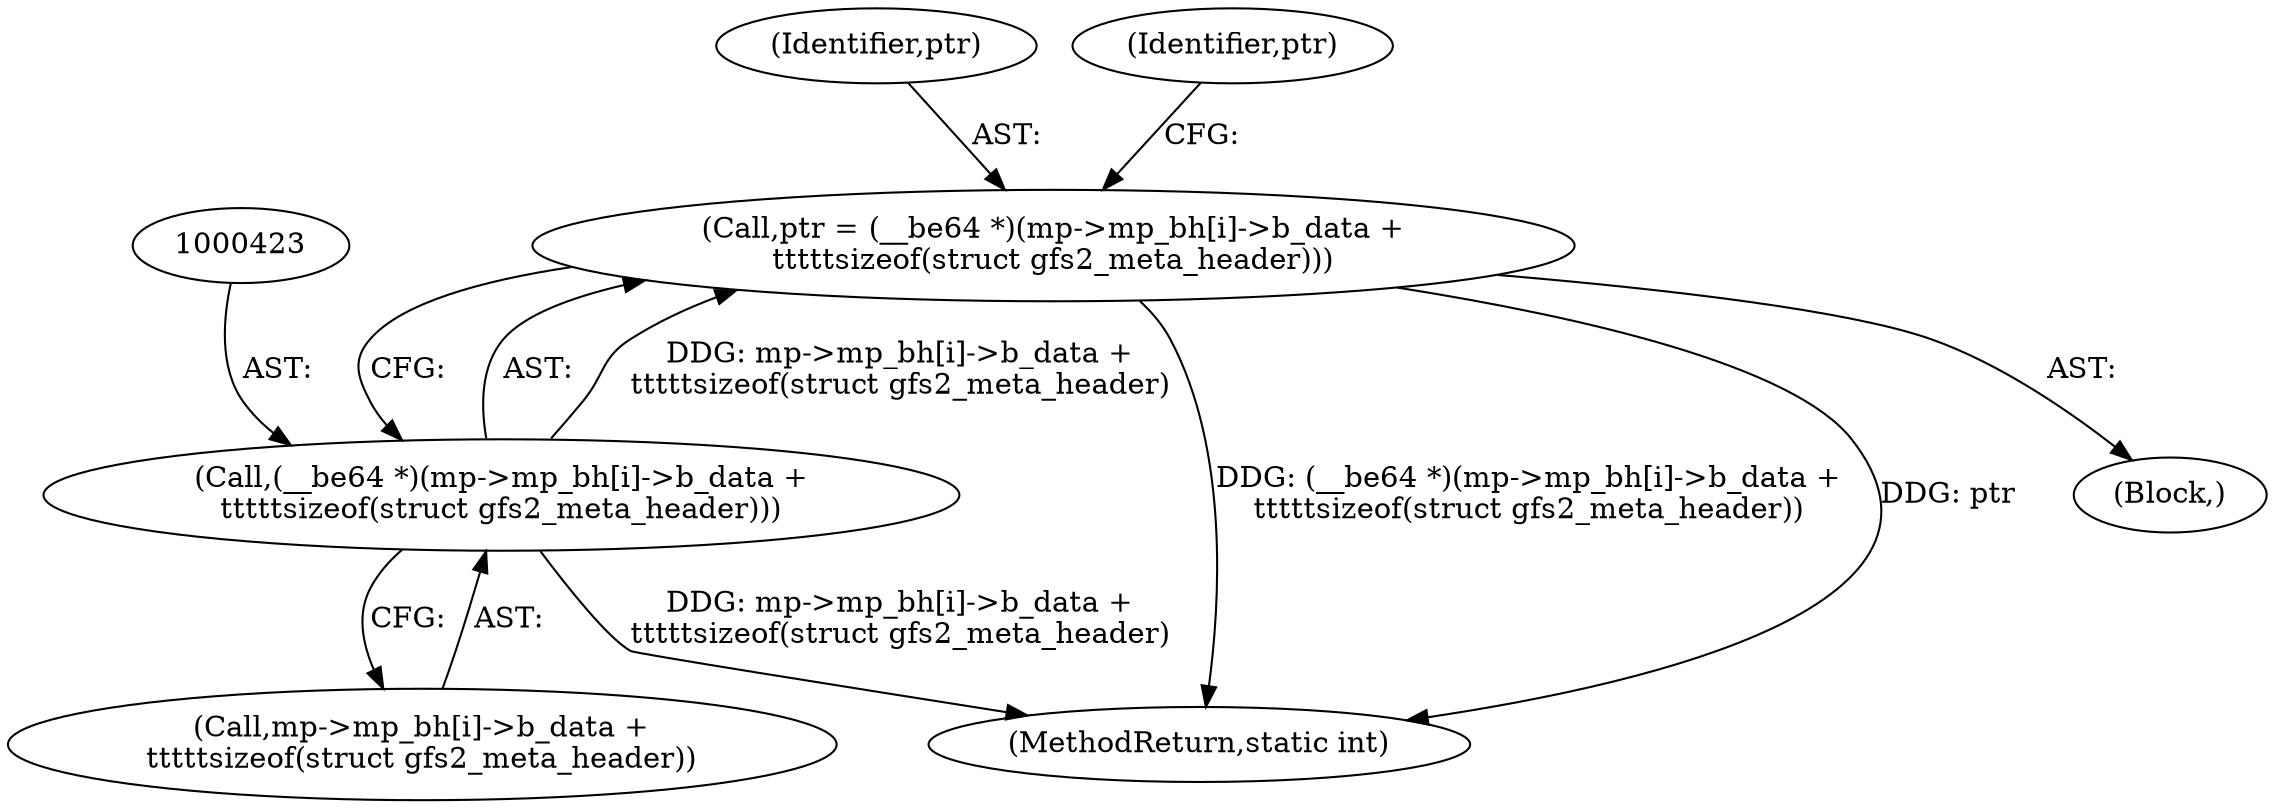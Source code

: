 digraph "0_linux_64dd153c83743af81f20924c6343652d731eeecb@pointer" {
"1000420" [label="(Call,ptr = (__be64 *)(mp->mp_bh[i]->b_data +\n\t\t\t\t\tsizeof(struct gfs2_meta_header)))"];
"1000422" [label="(Call,(__be64 *)(mp->mp_bh[i]->b_data +\n\t\t\t\t\tsizeof(struct gfs2_meta_header)))"];
"1000653" [label="(MethodReturn,static int)"];
"1000420" [label="(Call,ptr = (__be64 *)(mp->mp_bh[i]->b_data +\n\t\t\t\t\tsizeof(struct gfs2_meta_header)))"];
"1000421" [label="(Identifier,ptr)"];
"1000422" [label="(Call,(__be64 *)(mp->mp_bh[i]->b_data +\n\t\t\t\t\tsizeof(struct gfs2_meta_header)))"];
"1000399" [label="(Block,)"];
"1000436" [label="(Identifier,ptr)"];
"1000424" [label="(Call,mp->mp_bh[i]->b_data +\n\t\t\t\t\tsizeof(struct gfs2_meta_header))"];
"1000420" -> "1000399"  [label="AST: "];
"1000420" -> "1000422"  [label="CFG: "];
"1000421" -> "1000420"  [label="AST: "];
"1000422" -> "1000420"  [label="AST: "];
"1000436" -> "1000420"  [label="CFG: "];
"1000420" -> "1000653"  [label="DDG: (__be64 *)(mp->mp_bh[i]->b_data +\n\t\t\t\t\tsizeof(struct gfs2_meta_header))"];
"1000420" -> "1000653"  [label="DDG: ptr"];
"1000422" -> "1000420"  [label="DDG: mp->mp_bh[i]->b_data +\n\t\t\t\t\tsizeof(struct gfs2_meta_header)"];
"1000422" -> "1000424"  [label="CFG: "];
"1000423" -> "1000422"  [label="AST: "];
"1000424" -> "1000422"  [label="AST: "];
"1000422" -> "1000653"  [label="DDG: mp->mp_bh[i]->b_data +\n\t\t\t\t\tsizeof(struct gfs2_meta_header)"];
}

